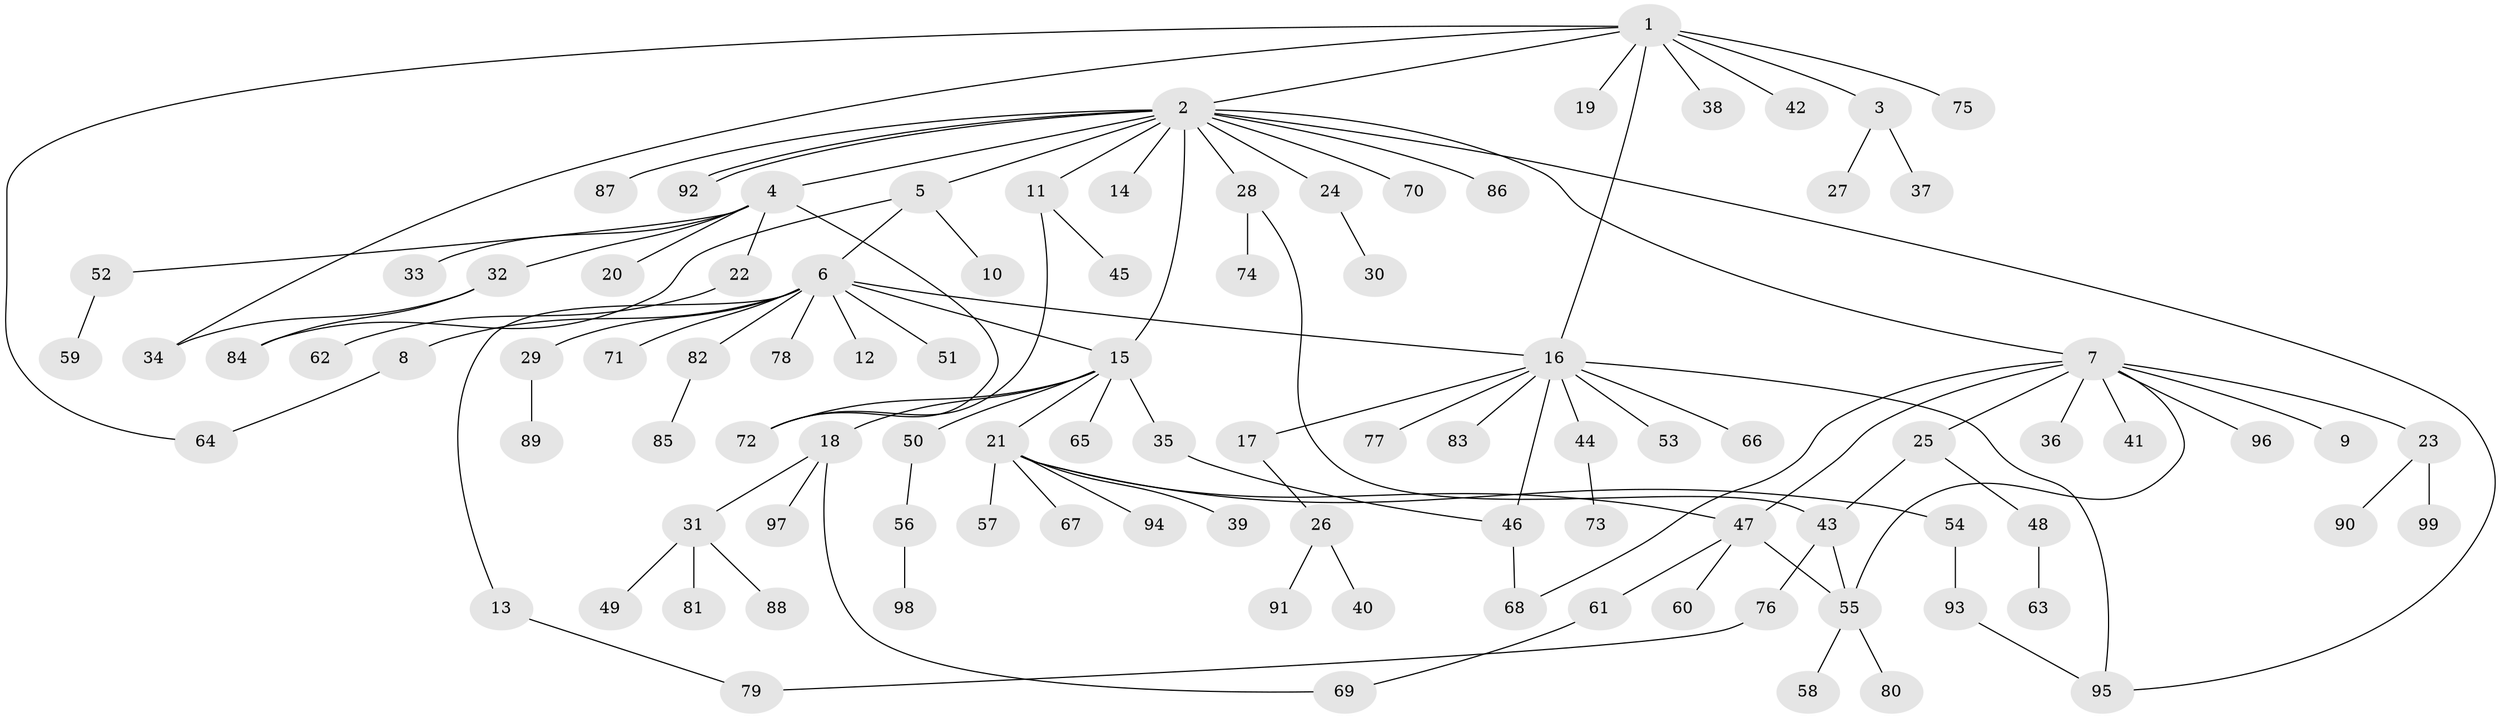 // Generated by graph-tools (version 1.1) at 2025/47/03/09/25 04:47:11]
// undirected, 99 vertices, 116 edges
graph export_dot {
graph [start="1"]
  node [color=gray90,style=filled];
  1;
  2;
  3;
  4;
  5;
  6;
  7;
  8;
  9;
  10;
  11;
  12;
  13;
  14;
  15;
  16;
  17;
  18;
  19;
  20;
  21;
  22;
  23;
  24;
  25;
  26;
  27;
  28;
  29;
  30;
  31;
  32;
  33;
  34;
  35;
  36;
  37;
  38;
  39;
  40;
  41;
  42;
  43;
  44;
  45;
  46;
  47;
  48;
  49;
  50;
  51;
  52;
  53;
  54;
  55;
  56;
  57;
  58;
  59;
  60;
  61;
  62;
  63;
  64;
  65;
  66;
  67;
  68;
  69;
  70;
  71;
  72;
  73;
  74;
  75;
  76;
  77;
  78;
  79;
  80;
  81;
  82;
  83;
  84;
  85;
  86;
  87;
  88;
  89;
  90;
  91;
  92;
  93;
  94;
  95;
  96;
  97;
  98;
  99;
  1 -- 2;
  1 -- 3;
  1 -- 16;
  1 -- 19;
  1 -- 34;
  1 -- 38;
  1 -- 42;
  1 -- 64;
  1 -- 75;
  2 -- 4;
  2 -- 5;
  2 -- 7;
  2 -- 11;
  2 -- 14;
  2 -- 15;
  2 -- 24;
  2 -- 28;
  2 -- 70;
  2 -- 86;
  2 -- 87;
  2 -- 92;
  2 -- 92;
  2 -- 95;
  3 -- 27;
  3 -- 37;
  4 -- 20;
  4 -- 22;
  4 -- 32;
  4 -- 33;
  4 -- 52;
  4 -- 72;
  5 -- 6;
  5 -- 10;
  5 -- 84;
  6 -- 8;
  6 -- 12;
  6 -- 13;
  6 -- 15;
  6 -- 16;
  6 -- 29;
  6 -- 51;
  6 -- 71;
  6 -- 78;
  6 -- 82;
  7 -- 9;
  7 -- 23;
  7 -- 25;
  7 -- 36;
  7 -- 41;
  7 -- 47;
  7 -- 55;
  7 -- 68;
  7 -- 96;
  8 -- 64;
  11 -- 45;
  11 -- 72;
  13 -- 79;
  15 -- 18;
  15 -- 21;
  15 -- 35;
  15 -- 50;
  15 -- 65;
  15 -- 72;
  16 -- 17;
  16 -- 44;
  16 -- 46;
  16 -- 53;
  16 -- 66;
  16 -- 77;
  16 -- 83;
  16 -- 95;
  17 -- 26;
  18 -- 31;
  18 -- 69;
  18 -- 97;
  21 -- 39;
  21 -- 47;
  21 -- 54;
  21 -- 57;
  21 -- 67;
  21 -- 94;
  22 -- 62;
  23 -- 90;
  23 -- 99;
  24 -- 30;
  25 -- 43;
  25 -- 48;
  26 -- 40;
  26 -- 91;
  28 -- 43;
  28 -- 74;
  29 -- 89;
  31 -- 49;
  31 -- 81;
  31 -- 88;
  32 -- 34;
  32 -- 84;
  35 -- 46;
  43 -- 55;
  43 -- 76;
  44 -- 73;
  46 -- 68;
  47 -- 55;
  47 -- 60;
  47 -- 61;
  48 -- 63;
  50 -- 56;
  52 -- 59;
  54 -- 93;
  55 -- 58;
  55 -- 80;
  56 -- 98;
  61 -- 69;
  76 -- 79;
  82 -- 85;
  93 -- 95;
}
